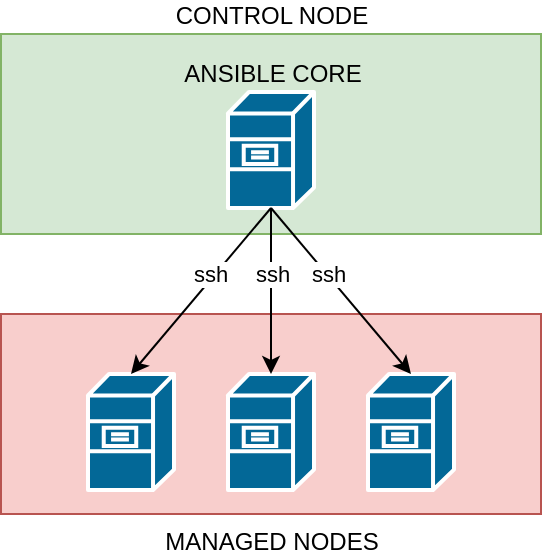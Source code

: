 <mxfile version="24.4.0" type="device">
  <diagram name="Page-1" id="VLTWpOHcu46QhXOG-Vy4">
    <mxGraphModel dx="548" dy="384" grid="1" gridSize="10" guides="1" tooltips="1" connect="1" arrows="1" fold="1" page="1" pageScale="1" pageWidth="1700" pageHeight="1100" math="0" shadow="0">
      <root>
        <mxCell id="0" />
        <mxCell id="1" parent="0" />
        <mxCell id="hM49zN8VGMF5ezKeM5iy-5" value="CONTROL NODE" style="rounded=0;whiteSpace=wrap;html=1;labelPosition=center;verticalLabelPosition=top;align=center;verticalAlign=bottom;fillColor=#d5e8d4;strokeColor=#82b366;" vertex="1" parent="1">
          <mxGeometry x="466.5" y="90" width="270" height="100" as="geometry" />
        </mxCell>
        <mxCell id="hM49zN8VGMF5ezKeM5iy-6" value="MANAGED NODES" style="rounded=0;whiteSpace=wrap;html=1;labelPosition=center;verticalLabelPosition=bottom;align=center;verticalAlign=top;fillColor=#f8cecc;strokeColor=#b85450;" vertex="1" parent="1">
          <mxGeometry x="466.5" y="230" width="270" height="100" as="geometry" />
        </mxCell>
        <mxCell id="hM49zN8VGMF5ezKeM5iy-1" value="" style="shape=mxgraph.cisco.servers.file_server;sketch=0;html=1;pointerEvents=1;dashed=0;fillColor=#036897;strokeColor=#ffffff;strokeWidth=2;verticalLabelPosition=bottom;verticalAlign=top;align=center;outlineConnect=0;" vertex="1" parent="1">
          <mxGeometry x="510" y="260" width="43" height="58" as="geometry" />
        </mxCell>
        <mxCell id="hM49zN8VGMF5ezKeM5iy-2" value="" style="shape=mxgraph.cisco.servers.file_server;sketch=0;html=1;pointerEvents=1;dashed=0;fillColor=#036897;strokeColor=#ffffff;strokeWidth=2;verticalLabelPosition=bottom;verticalAlign=top;align=center;outlineConnect=0;" vertex="1" parent="1">
          <mxGeometry x="580" y="260" width="43" height="58" as="geometry" />
        </mxCell>
        <mxCell id="hM49zN8VGMF5ezKeM5iy-3" value="" style="shape=mxgraph.cisco.servers.file_server;sketch=0;html=1;pointerEvents=1;dashed=0;fillColor=#036897;strokeColor=#ffffff;strokeWidth=2;verticalLabelPosition=bottom;verticalAlign=top;align=center;outlineConnect=0;" vertex="1" parent="1">
          <mxGeometry x="650" y="260" width="43" height="58" as="geometry" />
        </mxCell>
        <mxCell id="hM49zN8VGMF5ezKeM5iy-4" value="ANSIBLE CORE" style="shape=mxgraph.cisco.servers.file_server;sketch=0;html=1;pointerEvents=1;dashed=0;fillColor=#036897;strokeColor=#ffffff;strokeWidth=2;verticalLabelPosition=top;verticalAlign=bottom;align=center;outlineConnect=0;labelPosition=center;" vertex="1" parent="1">
          <mxGeometry x="580" y="119" width="43" height="58" as="geometry" />
        </mxCell>
        <mxCell id="hM49zN8VGMF5ezKeM5iy-7" style="rounded=0;orthogonalLoop=1;jettySize=auto;html=1;exitX=0.5;exitY=1;exitDx=0;exitDy=0;exitPerimeter=0;entryX=0.5;entryY=0;entryDx=0;entryDy=0;entryPerimeter=0;" edge="1" parent="1" source="hM49zN8VGMF5ezKeM5iy-4" target="hM49zN8VGMF5ezKeM5iy-1">
          <mxGeometry relative="1" as="geometry" />
        </mxCell>
        <mxCell id="hM49zN8VGMF5ezKeM5iy-10" value="ssh" style="edgeLabel;html=1;align=center;verticalAlign=middle;resizable=0;points=[];" vertex="1" connectable="0" parent="hM49zN8VGMF5ezKeM5iy-7">
          <mxGeometry x="-0.103" y="-1" relative="1" as="geometry">
            <mxPoint x="1" y="-4" as="offset" />
          </mxGeometry>
        </mxCell>
        <mxCell id="hM49zN8VGMF5ezKeM5iy-8" style="rounded=0;orthogonalLoop=1;jettySize=auto;html=1;exitX=0.5;exitY=1;exitDx=0;exitDy=0;exitPerimeter=0;entryX=0.5;entryY=0;entryDx=0;entryDy=0;entryPerimeter=0;" edge="1" parent="1" source="hM49zN8VGMF5ezKeM5iy-4" target="hM49zN8VGMF5ezKeM5iy-2">
          <mxGeometry relative="1" as="geometry" />
        </mxCell>
        <mxCell id="hM49zN8VGMF5ezKeM5iy-9" style="rounded=0;orthogonalLoop=1;jettySize=auto;html=1;exitX=0.5;exitY=1;exitDx=0;exitDy=0;exitPerimeter=0;entryX=0.5;entryY=0;entryDx=0;entryDy=0;entryPerimeter=0;" edge="1" parent="1" source="hM49zN8VGMF5ezKeM5iy-4" target="hM49zN8VGMF5ezKeM5iy-3">
          <mxGeometry relative="1" as="geometry" />
        </mxCell>
        <mxCell id="hM49zN8VGMF5ezKeM5iy-11" value="ssh" style="edgeLabel;html=1;align=center;verticalAlign=middle;resizable=0;points=[];" vertex="1" connectable="0" parent="1">
          <mxGeometry x="601.497" y="209.996" as="geometry" />
        </mxCell>
        <mxCell id="hM49zN8VGMF5ezKeM5iy-12" value="ssh" style="edgeLabel;html=1;align=center;verticalAlign=middle;resizable=0;points=[];" vertex="1" connectable="0" parent="1">
          <mxGeometry x="629.997" y="209.996" as="geometry" />
        </mxCell>
      </root>
    </mxGraphModel>
  </diagram>
</mxfile>
